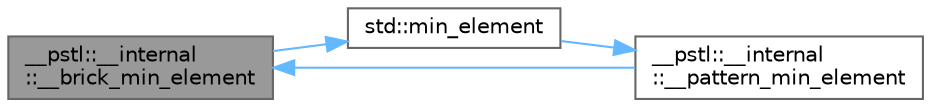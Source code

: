 digraph "__pstl::__internal::__brick_min_element"
{
 // LATEX_PDF_SIZE
  bgcolor="transparent";
  edge [fontname=Helvetica,fontsize=10,labelfontname=Helvetica,labelfontsize=10];
  node [fontname=Helvetica,fontsize=10,shape=box,height=0.2,width=0.4];
  rankdir="LR";
  Node1 [id="Node000001",label="__pstl::__internal\l::__brick_min_element",height=0.2,width=0.4,color="gray40", fillcolor="grey60", style="filled", fontcolor="black",tooltip=" "];
  Node1 -> Node2 [id="edge7_Node000001_Node000002",color="steelblue1",style="solid",tooltip=" "];
  Node2 [id="Node000002",label="std::min_element",height=0.2,width=0.4,color="grey40", fillcolor="white", style="filled",URL="$namespacestd.html#af1620d34bc7426f2bafc5a3b1849588e",tooltip=" "];
  Node2 -> Node3 [id="edge8_Node000002_Node000003",color="steelblue1",style="solid",tooltip=" "];
  Node3 [id="Node000003",label="__pstl::__internal\l::__pattern_min_element",height=0.2,width=0.4,color="grey40", fillcolor="white", style="filled",URL="$namespace____pstl_1_1____internal.html#afac22840ab45394d57a19b1b5c102a9b",tooltip=" "];
  Node3 -> Node1 [id="edge9_Node000003_Node000001",color="steelblue1",style="solid",tooltip=" "];
}
